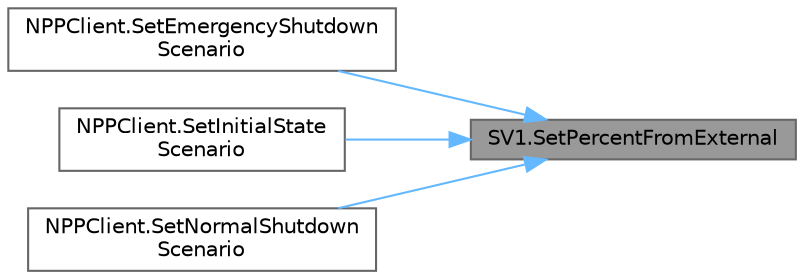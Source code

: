 digraph "SV1.SetPercentFromExternal"
{
 // LATEX_PDF_SIZE
  bgcolor="transparent";
  edge [fontname=Helvetica,fontsize=10,labelfontname=Helvetica,labelfontsize=10];
  node [fontname=Helvetica,fontsize=10,shape=box,height=0.2,width=0.4];
  rankdir="RL";
  Node1 [id="Node000001",label="SV1.SetPercentFromExternal",height=0.2,width=0.4,color="gray40", fillcolor="grey60", style="filled", fontcolor="black",tooltip="This method sets the percentage value of the switch based on an external input."];
  Node1 -> Node2 [id="edge1_Node000001_Node000002",dir="back",color="steelblue1",style="solid",tooltip=" "];
  Node2 [id="Node000002",label="NPPClient.SetEmergencyShutdown\lScenario",height=0.2,width=0.4,color="grey40", fillcolor="white", style="filled",URL="$class_n_p_p_client.html#a04c477b80b7cae1d9f808672102d05a9",tooltip="This method loads the emergency shutdown scenario."];
  Node1 -> Node3 [id="edge2_Node000001_Node000003",dir="back",color="steelblue1",style="solid",tooltip=" "];
  Node3 [id="Node000003",label="NPPClient.SetInitialState\lScenario",height=0.2,width=0.4,color="grey40", fillcolor="white", style="filled",URL="$class_n_p_p_client.html#ab483b9d598a2b44d142baa90e4aba643",tooltip="This method loads the normal startup scenario."];
  Node1 -> Node4 [id="edge3_Node000001_Node000004",dir="back",color="steelblue1",style="solid",tooltip=" "];
  Node4 [id="Node000004",label="NPPClient.SetNormalShutdown\lScenario",height=0.2,width=0.4,color="grey40", fillcolor="white", style="filled",URL="$class_n_p_p_client.html#aeb73c8dc8db1a00c535d18c51c49e8a9",tooltip="This method loads the normal shutdown scenario."];
}
